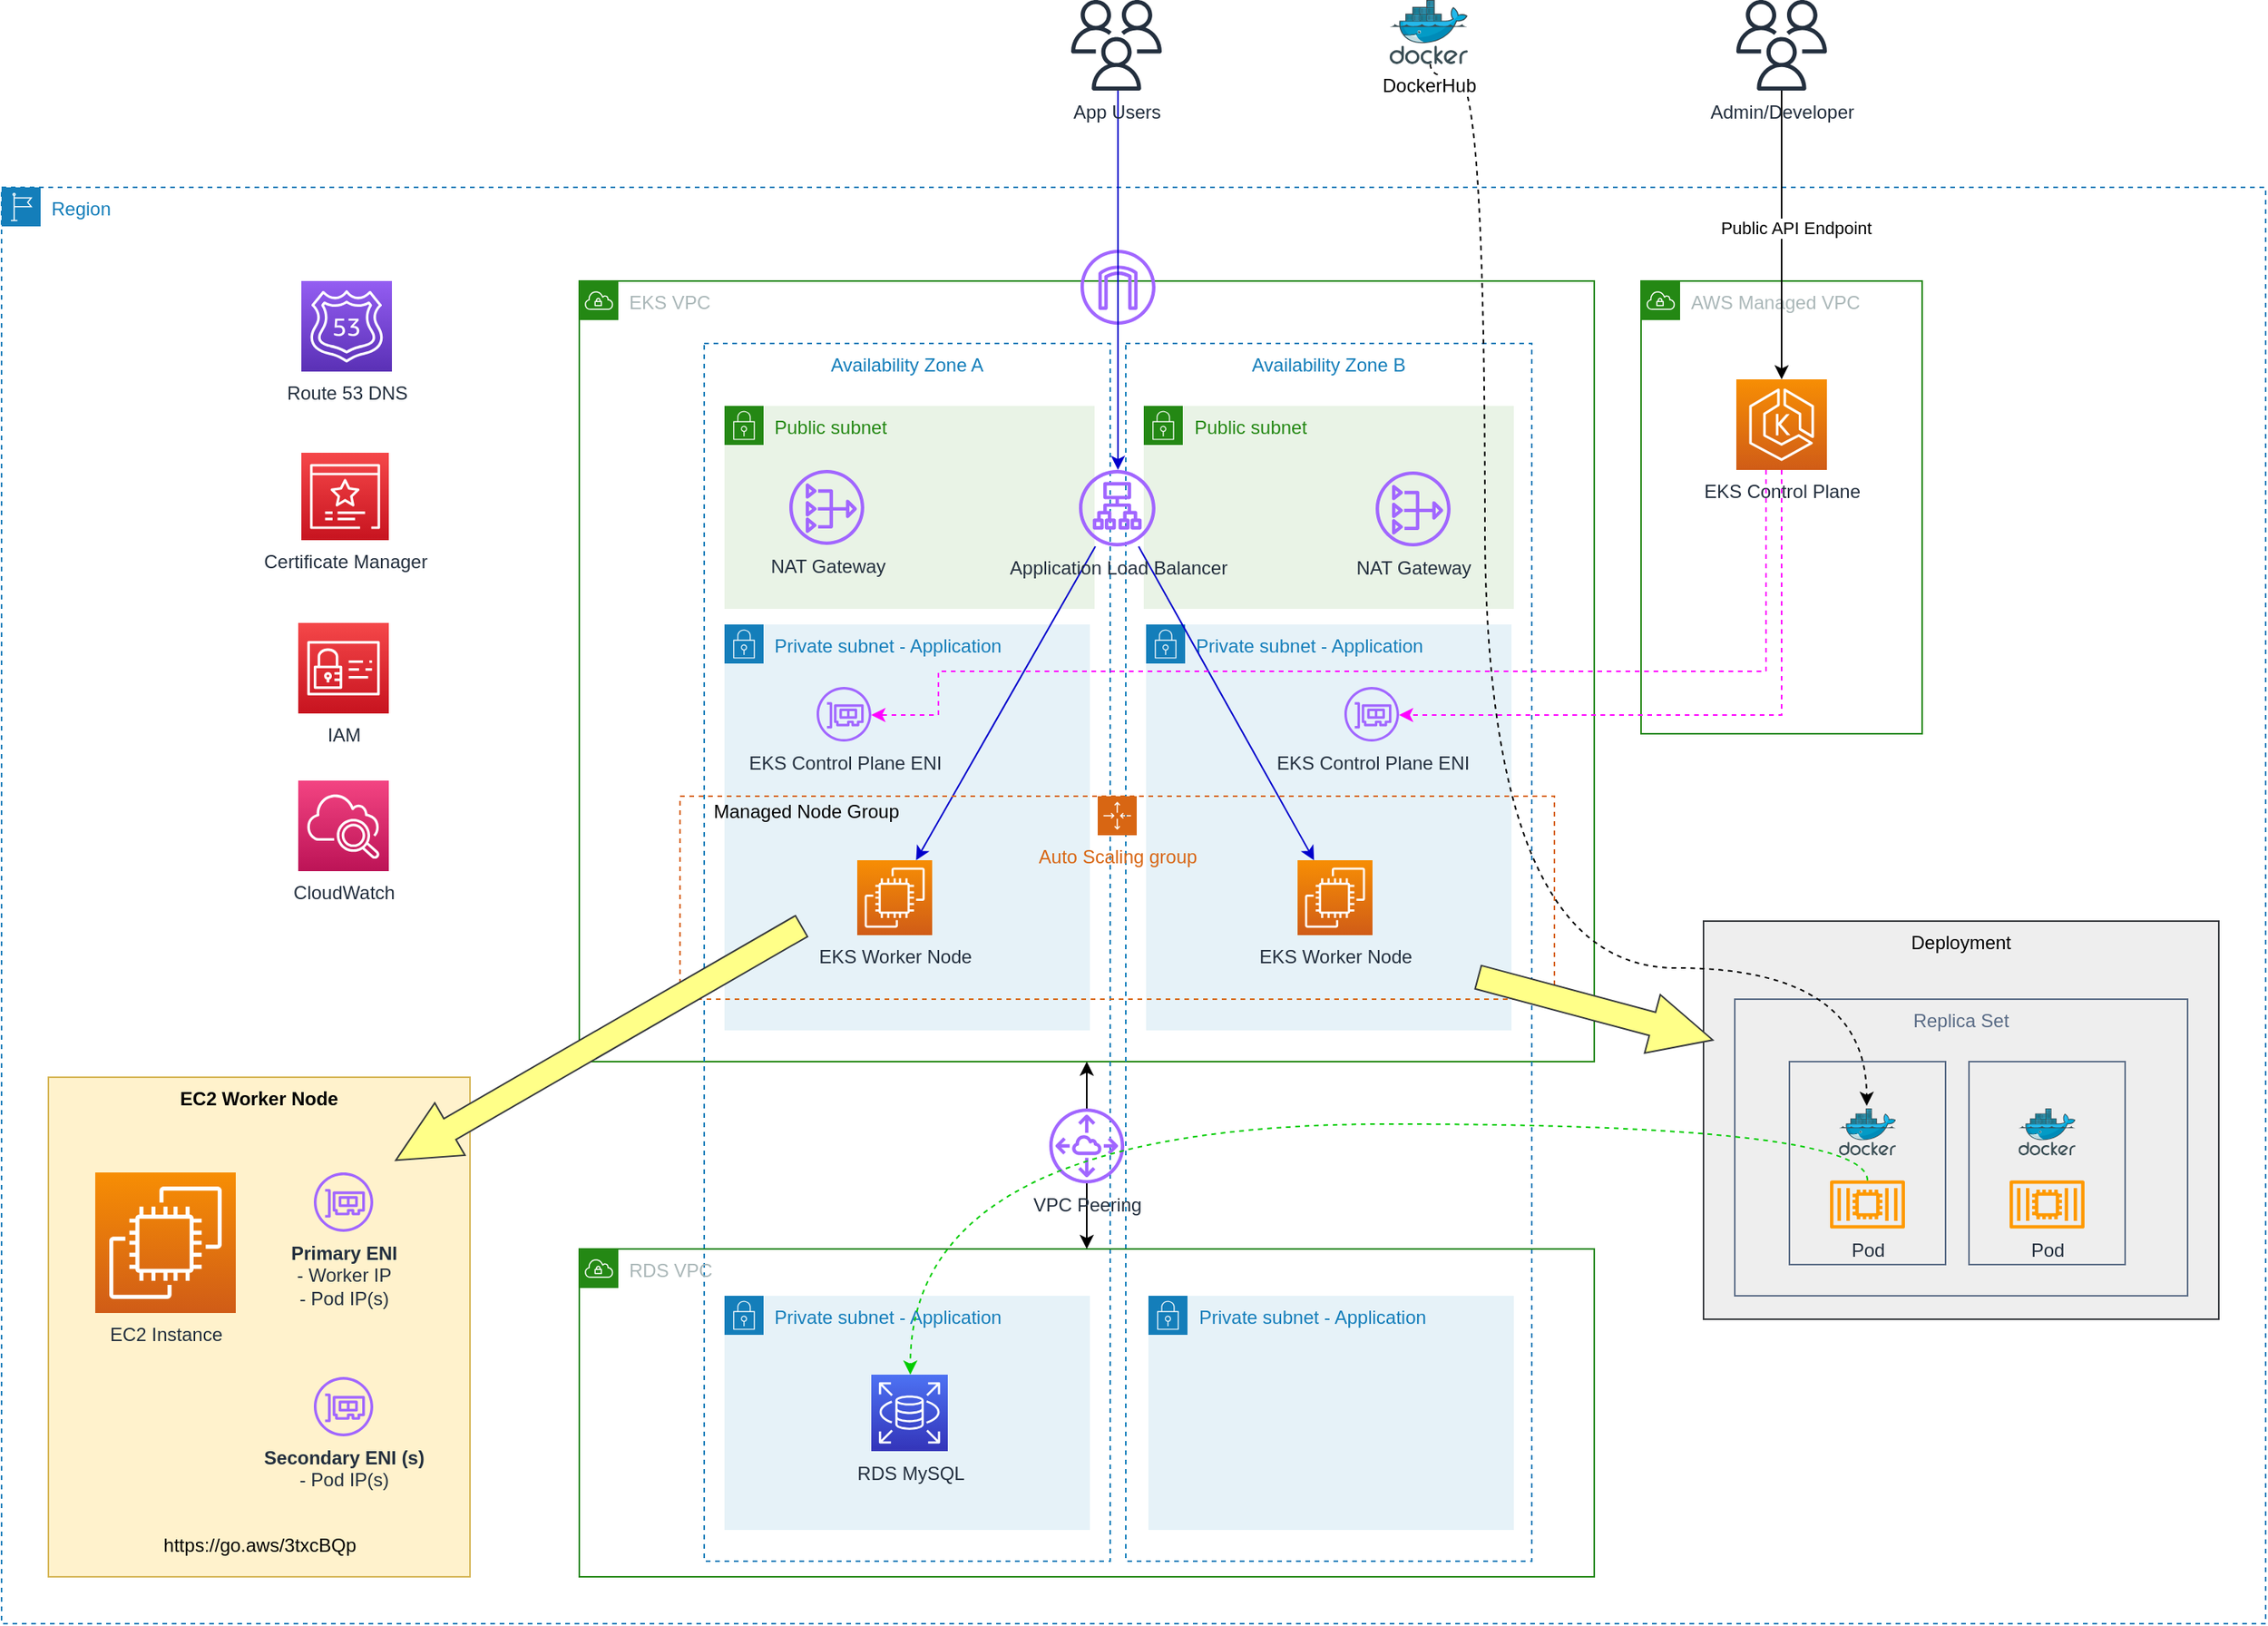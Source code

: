<mxfile version="15.1.3" type="device"><diagram id="Ovr1TUedW7a9WGmtUl1n" name="phase1"><mxGraphModel dx="2206" dy="852" grid="1" gridSize="10" guides="1" tooltips="1" connect="1" arrows="1" fold="1" page="1" pageScale="1" pageWidth="1100" pageHeight="850" math="0" shadow="0"><root><mxCell id="0"/><mxCell id="1" parent="0"/><mxCell id="1aUwhizor78YT0axSQwj-27" value="Region" style="points=[[0,0],[0.25,0],[0.5,0],[0.75,0],[1,0],[1,0.25],[1,0.5],[1,0.75],[1,1],[0.75,1],[0.5,1],[0.25,1],[0,1],[0,0.75],[0,0.5],[0,0.25]];outlineConnect=0;gradientColor=none;html=1;whiteSpace=wrap;fontSize=12;fontStyle=0;shape=mxgraph.aws4.group;grIcon=mxgraph.aws4.group_region;strokeColor=#147EBA;fillColor=none;verticalAlign=top;align=left;spacingLeft=30;fontColor=#147EBA;dashed=1;" parent="1" vertex="1"><mxGeometry x="-70" y="270" width="1450" height="920" as="geometry"/></mxCell><mxCell id="1aUwhizor78YT0axSQwj-3" value="EKS VPC" style="points=[[0,0],[0.25,0],[0.5,0],[0.75,0],[1,0],[1,0.25],[1,0.5],[1,0.75],[1,1],[0.75,1],[0.5,1],[0.25,1],[0,1],[0,0.75],[0,0.5],[0,0.25]];outlineConnect=0;gradientColor=none;html=1;whiteSpace=wrap;fontSize=12;fontStyle=0;shape=mxgraph.aws4.group;grIcon=mxgraph.aws4.group_vpc;strokeColor=#248814;fillColor=none;verticalAlign=top;align=left;spacingLeft=30;fontColor=#AAB7B8;dashed=0;" parent="1" vertex="1"><mxGeometry x="300" y="330" width="650" height="500" as="geometry"/></mxCell><mxCell id="1aUwhizor78YT0axSQwj-4" value="Availability Zone A" style="fillColor=none;strokeColor=#147EBA;dashed=1;verticalAlign=top;fontStyle=0;fontColor=#147EBA;" parent="1" vertex="1"><mxGeometry x="380" y="370" width="260" height="780" as="geometry"/></mxCell><mxCell id="1aUwhizor78YT0axSQwj-1" value="AWS Managed VPC" style="points=[[0,0],[0.25,0],[0.5,0],[0.75,0],[1,0],[1,0.25],[1,0.5],[1,0.75],[1,1],[0.75,1],[0.5,1],[0.25,1],[0,1],[0,0.75],[0,0.5],[0,0.25]];outlineConnect=0;gradientColor=none;html=1;whiteSpace=wrap;fontSize=12;fontStyle=0;shape=mxgraph.aws4.group;grIcon=mxgraph.aws4.group_vpc;strokeColor=#248814;fillColor=none;verticalAlign=top;align=left;spacingLeft=30;fontColor=#AAB7B8;dashed=0;" parent="1" vertex="1"><mxGeometry x="980" y="330" width="180" height="290" as="geometry"/></mxCell><mxCell id="1aUwhizor78YT0axSQwj-2" value="EKS Control Plane" style="sketch=0;points=[[0,0,0],[0.25,0,0],[0.5,0,0],[0.75,0,0],[1,0,0],[0,1,0],[0.25,1,0],[0.5,1,0],[0.75,1,0],[1,1,0],[0,0.25,0],[0,0.5,0],[0,0.75,0],[1,0.25,0],[1,0.5,0],[1,0.75,0]];outlineConnect=0;fontColor=#232F3E;gradientColor=#F78E04;gradientDirection=north;fillColor=#D05C17;strokeColor=#ffffff;dashed=0;verticalLabelPosition=bottom;verticalAlign=top;align=center;html=1;fontSize=12;fontStyle=0;aspect=fixed;shape=mxgraph.aws4.resourceIcon;resIcon=mxgraph.aws4.eks;" parent="1" vertex="1"><mxGeometry x="1041" y="393" width="58" height="58" as="geometry"/></mxCell><mxCell id="1aUwhizor78YT0axSQwj-6" value="Availability Zone B" style="fillColor=none;strokeColor=#147EBA;dashed=1;verticalAlign=top;fontStyle=0;fontColor=#147EBA;" parent="1" vertex="1"><mxGeometry x="650" y="370" width="260" height="780" as="geometry"/></mxCell><mxCell id="1aUwhizor78YT0axSQwj-7" value="Private subnet - Application" style="points=[[0,0],[0.25,0],[0.5,0],[0.75,0],[1,0],[1,0.25],[1,0.5],[1,0.75],[1,1],[0.75,1],[0.5,1],[0.25,1],[0,1],[0,0.75],[0,0.5],[0,0.25]];outlineConnect=0;gradientColor=none;html=1;whiteSpace=wrap;fontSize=12;fontStyle=0;shape=mxgraph.aws4.group;grIcon=mxgraph.aws4.group_security_group;grStroke=0;strokeColor=#147EBA;fillColor=#E6F2F8;verticalAlign=top;align=left;spacingLeft=30;fontColor=#147EBA;dashed=0;" parent="1" vertex="1"><mxGeometry x="393" y="550" width="234" height="260" as="geometry"/></mxCell><mxCell id="1aUwhizor78YT0axSQwj-8" value="Private subnet - Application" style="points=[[0,0],[0.25,0],[0.5,0],[0.75,0],[1,0],[1,0.25],[1,0.5],[1,0.75],[1,1],[0.75,1],[0.5,1],[0.25,1],[0,1],[0,0.75],[0,0.5],[0,0.25]];outlineConnect=0;gradientColor=none;html=1;whiteSpace=wrap;fontSize=12;fontStyle=0;shape=mxgraph.aws4.group;grIcon=mxgraph.aws4.group_security_group;grStroke=0;strokeColor=#147EBA;fillColor=#E6F2F8;verticalAlign=top;align=left;spacingLeft=30;fontColor=#147EBA;dashed=0;" parent="1" vertex="1"><mxGeometry x="663" y="550" width="234" height="260" as="geometry"/></mxCell><mxCell id="1aUwhizor78YT0axSQwj-9" value="Public subnet" style="points=[[0,0],[0.25,0],[0.5,0],[0.75,0],[1,0],[1,0.25],[1,0.5],[1,0.75],[1,1],[0.75,1],[0.5,1],[0.25,1],[0,1],[0,0.75],[0,0.5],[0,0.25]];outlineConnect=0;gradientColor=none;html=1;whiteSpace=wrap;fontSize=12;fontStyle=0;shape=mxgraph.aws4.group;grIcon=mxgraph.aws4.group_security_group;grStroke=0;strokeColor=#248814;fillColor=#E9F3E6;verticalAlign=top;align=left;spacingLeft=30;fontColor=#248814;dashed=0;" parent="1" vertex="1"><mxGeometry x="393" y="410" width="237" height="130" as="geometry"/></mxCell><mxCell id="1aUwhizor78YT0axSQwj-10" value="Public subnet" style="points=[[0,0],[0.25,0],[0.5,0],[0.75,0],[1,0],[1,0.25],[1,0.5],[1,0.75],[1,1],[0.75,1],[0.5,1],[0.25,1],[0,1],[0,0.75],[0,0.5],[0,0.25]];outlineConnect=0;gradientColor=none;html=1;whiteSpace=wrap;fontSize=12;fontStyle=0;shape=mxgraph.aws4.group;grIcon=mxgraph.aws4.group_security_group;grStroke=0;strokeColor=#248814;fillColor=#E9F3E6;verticalAlign=top;align=left;spacingLeft=30;fontColor=#248814;dashed=0;" parent="1" vertex="1"><mxGeometry x="661.5" y="410" width="237" height="130" as="geometry"/></mxCell><mxCell id="1aUwhizor78YT0axSQwj-17" value="NAT Gateway" style="sketch=0;outlineConnect=0;fontColor=#232F3E;gradientColor=none;fillColor=#A166FF;strokeColor=none;dashed=0;verticalLabelPosition=bottom;verticalAlign=top;align=center;html=1;fontSize=12;fontStyle=0;aspect=fixed;pointerEvents=1;shape=mxgraph.aws4.nat_gateway;" parent="1" vertex="1"><mxGeometry x="434.5" y="451" width="48" height="48" as="geometry"/></mxCell><mxCell id="1aUwhizor78YT0axSQwj-19" value="" style="sketch=0;outlineConnect=0;fontColor=#232F3E;gradientColor=none;fillColor=#A166FF;strokeColor=none;dashed=0;verticalLabelPosition=bottom;verticalAlign=top;align=center;html=1;fontSize=12;fontStyle=0;aspect=fixed;pointerEvents=1;shape=mxgraph.aws4.internet_gateway;" parent="1" vertex="1"><mxGeometry x="621" y="310" width="48" height="48" as="geometry"/></mxCell><mxCell id="Y1ofZ16g-ZphQtPir2AR-10" style="rounded=0;orthogonalLoop=1;jettySize=auto;html=1;strokeColor=#0000CC;strokeWidth=1;" parent="1" source="1aUwhizor78YT0axSQwj-20" target="1aUwhizor78YT0axSQwj-11" edge="1"><mxGeometry relative="1" as="geometry"/></mxCell><mxCell id="gLEDceiMld58RGJ_Zir5-43" style="edgeStyle=none;rounded=0;orthogonalLoop=1;jettySize=auto;html=1;strokeWidth=1;strokeColor=#0000CC;" parent="1" source="1aUwhizor78YT0axSQwj-20" target="1aUwhizor78YT0axSQwj-14" edge="1"><mxGeometry relative="1" as="geometry"/></mxCell><mxCell id="1aUwhizor78YT0axSQwj-20" value="Application Load Balancer" style="sketch=0;outlineConnect=0;fontColor=#232F3E;gradientColor=none;fillColor=#A166FF;strokeColor=none;dashed=0;verticalLabelPosition=bottom;verticalAlign=top;align=center;html=1;fontSize=12;fontStyle=0;aspect=fixed;pointerEvents=1;shape=mxgraph.aws4.application_load_balancer;" parent="1" vertex="1"><mxGeometry x="620" y="451" width="49" height="49" as="geometry"/></mxCell><mxCell id="1aUwhizor78YT0axSQwj-29" value="" style="group" parent="1" vertex="1" connectable="0"><mxGeometry x="120" y="330" width="60" height="496" as="geometry"/></mxCell><mxCell id="1aUwhizor78YT0axSQwj-24" value="IAM" style="sketch=0;points=[[0,0,0],[0.25,0,0],[0.5,0,0],[0.75,0,0],[1,0,0],[0,1,0],[0.25,1,0],[0.5,1,0],[0.75,1,0],[1,1,0],[0,0.25,0],[0,0.5,0],[0,0.75,0],[1,0.25,0],[1,0.5,0],[1,0.75,0]];outlineConnect=0;fontColor=#232F3E;gradientColor=#F54749;gradientDirection=north;fillColor=#C7131F;strokeColor=#ffffff;dashed=0;verticalLabelPosition=bottom;verticalAlign=top;align=center;html=1;fontSize=12;fontStyle=0;aspect=fixed;shape=mxgraph.aws4.resourceIcon;resIcon=mxgraph.aws4.identity_and_access_management;" parent="1aUwhizor78YT0axSQwj-29" vertex="1"><mxGeometry y="219" width="58" height="58" as="geometry"/></mxCell><mxCell id="1aUwhizor78YT0axSQwj-25" value="CloudWatch" style="sketch=0;points=[[0,0,0],[0.25,0,0],[0.5,0,0],[0.75,0,0],[1,0,0],[0,1,0],[0.25,1,0],[0.5,1,0],[0.75,1,0],[1,1,0],[0,0.25,0],[0,0.5,0],[0,0.75,0],[1,0.25,0],[1,0.5,0],[1,0.75,0]];points=[[0,0,0],[0.25,0,0],[0.5,0,0],[0.75,0,0],[1,0,0],[0,1,0],[0.25,1,0],[0.5,1,0],[0.75,1,0],[1,1,0],[0,0.25,0],[0,0.5,0],[0,0.75,0],[1,0.25,0],[1,0.5,0],[1,0.75,0]];outlineConnect=0;fontColor=#232F3E;gradientColor=#F34482;gradientDirection=north;fillColor=#BC1356;strokeColor=#ffffff;dashed=0;verticalLabelPosition=bottom;verticalAlign=top;align=center;html=1;fontSize=12;fontStyle=0;aspect=fixed;shape=mxgraph.aws4.resourceIcon;resIcon=mxgraph.aws4.cloudwatch_2;" parent="1aUwhizor78YT0axSQwj-29" vertex="1"><mxGeometry y="320" width="58" height="58" as="geometry"/></mxCell><mxCell id="1aUwhizor78YT0axSQwj-26" value="Certificate Manager" style="sketch=0;points=[[0,0,0],[0.25,0,0],[0.5,0,0],[0.75,0,0],[1,0,0],[0,1,0],[0.25,1,0],[0.5,1,0],[0.75,1,0],[1,1,0],[0,0.25,0],[0,0.5,0],[0,0.75,0],[1,0.25,0],[1,0.5,0],[1,0.75,0]];outlineConnect=0;fontColor=#232F3E;gradientColor=#F54749;gradientDirection=north;fillColor=#C7131F;strokeColor=#ffffff;dashed=0;verticalLabelPosition=bottom;verticalAlign=top;align=center;html=1;fontSize=12;fontStyle=0;aspect=fixed;shape=mxgraph.aws4.resourceIcon;resIcon=mxgraph.aws4.certificate_manager_3;" parent="1aUwhizor78YT0axSQwj-29" vertex="1"><mxGeometry x="2" y="110" width="56" height="56" as="geometry"/></mxCell><mxCell id="1aUwhizor78YT0axSQwj-28" value="Route 53 DNS" style="sketch=0;points=[[0,0,0],[0.25,0,0],[0.5,0,0],[0.75,0,0],[1,0,0],[0,1,0],[0.25,1,0],[0.5,1,0],[0.75,1,0],[1,1,0],[0,0.25,0],[0,0.5,0],[0,0.75,0],[1,0.25,0],[1,0.5,0],[1,0.75,0]];outlineConnect=0;fontColor=#232F3E;gradientColor=#945DF2;gradientDirection=north;fillColor=#5A30B5;strokeColor=#ffffff;dashed=0;verticalLabelPosition=bottom;verticalAlign=top;align=center;html=1;fontSize=12;fontStyle=0;aspect=fixed;shape=mxgraph.aws4.resourceIcon;resIcon=mxgraph.aws4.route_53;" parent="1aUwhizor78YT0axSQwj-29" vertex="1"><mxGeometry x="2" width="58" height="58" as="geometry"/></mxCell><mxCell id="pYNLeUhJEjiE2wQQmEpF-4" value="" style="edgeStyle=orthogonalEdgeStyle;rounded=0;orthogonalLoop=1;jettySize=auto;html=1;strokeColor=#0000CC;strokeWidth=1;" parent="1" source="Y1ofZ16g-ZphQtPir2AR-7" target="1aUwhizor78YT0axSQwj-20" edge="1"><mxGeometry relative="1" as="geometry"><mxPoint x="754" y="451" as="targetPoint"/><Array as="points"><mxPoint x="645" y="260"/><mxPoint x="645" y="260"/></Array></mxGeometry></mxCell><mxCell id="Y1ofZ16g-ZphQtPir2AR-7" value="App Users" style="sketch=0;outlineConnect=0;fontColor=#232F3E;gradientColor=none;fillColor=#232F3E;strokeColor=none;dashed=0;verticalLabelPosition=bottom;verticalAlign=top;align=center;html=1;fontSize=12;fontStyle=0;aspect=fixed;pointerEvents=1;shape=mxgraph.aws4.users;" parent="1" vertex="1"><mxGeometry x="615" y="150" width="58" height="58" as="geometry"/></mxCell><mxCell id="Y1ofZ16g-ZphQtPir2AR-11" value="Admin/Developer" style="sketch=0;outlineConnect=0;fontColor=#232F3E;gradientColor=none;fillColor=#232F3E;strokeColor=none;dashed=0;verticalLabelPosition=bottom;verticalAlign=top;align=center;html=1;fontSize=12;fontStyle=0;aspect=fixed;pointerEvents=1;shape=mxgraph.aws4.users;" parent="1" vertex="1"><mxGeometry x="1041" y="150" width="58" height="58" as="geometry"/></mxCell><mxCell id="Y1ofZ16g-ZphQtPir2AR-15" style="edgeStyle=orthogonalEdgeStyle;rounded=0;orthogonalLoop=1;jettySize=auto;html=1;" parent="1" source="Y1ofZ16g-ZphQtPir2AR-11" target="1aUwhizor78YT0axSQwj-2" edge="1"><mxGeometry relative="1" as="geometry"><mxPoint x="853" y="475" as="sourcePoint"/><Array as="points"><mxPoint x="1079" y="159"/></Array></mxGeometry></mxCell><mxCell id="Y1ofZ16g-ZphQtPir2AR-16" value="Public API Endpoint" style="edgeLabel;html=1;align=center;verticalAlign=middle;resizable=0;points=[];" parent="Y1ofZ16g-ZphQtPir2AR-15" vertex="1" connectable="0"><mxGeometry x="-0.353" y="1" relative="1" as="geometry"><mxPoint x="8" y="28" as="offset"/></mxGeometry></mxCell><mxCell id="gLEDceiMld58RGJ_Zir5-3" value="" style="group" parent="1" vertex="1" connectable="0"><mxGeometry x="364.5" y="660" width="560" height="187.88" as="geometry"/></mxCell><mxCell id="1aUwhizor78YT0axSQwj-15" value="Auto Scaling group" style="points=[[0,0],[0.25,0],[0.5,0],[0.75,0],[1,0],[1,0.25],[1,0.5],[1,0.75],[1,1],[0.75,1],[0.5,1],[0.25,1],[0,1],[0,0.75],[0,0.5],[0,0.25]];outlineConnect=0;gradientColor=none;html=1;whiteSpace=wrap;fontSize=12;fontStyle=0;shape=mxgraph.aws4.groupCenter;grIcon=mxgraph.aws4.group_auto_scaling_group;grStroke=1;strokeColor=#D86613;fillColor=none;verticalAlign=top;align=center;fontColor=#D86613;dashed=1;spacingTop=25;" parent="gLEDceiMld58RGJ_Zir5-3" vertex="1"><mxGeometry width="560" height="130" as="geometry"/></mxCell><mxCell id="1aUwhizor78YT0axSQwj-16" value="Managed Node Group" style="text;html=1;resizable=0;autosize=1;align=center;verticalAlign=middle;points=[];fillColor=none;strokeColor=none;rounded=0;" parent="gLEDceiMld58RGJ_Zir5-3" vertex="1"><mxGeometry x="15" width="130" height="20" as="geometry"/></mxCell><mxCell id="1aUwhizor78YT0axSQwj-11" value="EKS Worker Node" style="sketch=0;points=[[0,0,0],[0.25,0,0],[0.5,0,0],[0.75,0,0],[1,0,0],[0,1,0],[0.25,1,0],[0.5,1,0],[0.75,1,0],[1,1,0],[0,0.25,0],[0,0.5,0],[0,0.75,0],[1,0.25,0],[1,0.5,0],[1,0.75,0]];outlineConnect=0;fontColor=#232F3E;gradientColor=#F78E04;gradientDirection=north;fillColor=#D05C17;strokeColor=#ffffff;dashed=0;verticalLabelPosition=bottom;verticalAlign=top;align=center;html=1;fontSize=12;fontStyle=0;aspect=fixed;shape=mxgraph.aws4.resourceIcon;resIcon=mxgraph.aws4.ec2;" parent="gLEDceiMld58RGJ_Zir5-3" vertex="1"><mxGeometry x="113.5" y="41" width="48" height="48" as="geometry"/></mxCell><mxCell id="1aUwhizor78YT0axSQwj-14" value="EKS Worker Node" style="sketch=0;points=[[0,0,0],[0.25,0,0],[0.5,0,0],[0.75,0,0],[1,0,0],[0,1,0],[0.25,1,0],[0.5,1,0],[0.75,1,0],[1,1,0],[0,0.25,0],[0,0.5,0],[0,0.75,0],[1,0.25,0],[1,0.5,0],[1,0.75,0]];outlineConnect=0;fontColor=#232F3E;gradientColor=#F78E04;gradientDirection=north;fillColor=#D05C17;strokeColor=#ffffff;dashed=0;verticalLabelPosition=bottom;verticalAlign=top;align=center;html=1;fontSize=12;fontStyle=0;aspect=fixed;shape=mxgraph.aws4.resourceIcon;resIcon=mxgraph.aws4.ec2;" parent="gLEDceiMld58RGJ_Zir5-3" vertex="1"><mxGeometry x="395.5" y="41" width="48" height="48" as="geometry"/></mxCell><mxCell id="gLEDceiMld58RGJ_Zir5-5" value="RDS VPC" style="points=[[0,0],[0.25,0],[0.5,0],[0.75,0],[1,0],[1,0.25],[1,0.5],[1,0.75],[1,1],[0.75,1],[0.5,1],[0.25,1],[0,1],[0,0.75],[0,0.5],[0,0.25]];outlineConnect=0;gradientColor=none;html=1;whiteSpace=wrap;fontSize=12;fontStyle=0;shape=mxgraph.aws4.group;grIcon=mxgraph.aws4.group_vpc;strokeColor=#248814;fillColor=none;verticalAlign=top;align=left;spacingLeft=30;fontColor=#AAB7B8;dashed=0;" parent="1" vertex="1"><mxGeometry x="300" y="950" width="650" height="210" as="geometry"/></mxCell><mxCell id="gLEDceiMld58RGJ_Zir5-6" value="Private subnet - Application" style="points=[[0,0],[0.25,0],[0.5,0],[0.75,0],[1,0],[1,0.25],[1,0.5],[1,0.75],[1,1],[0.75,1],[0.5,1],[0.25,1],[0,1],[0,0.75],[0,0.5],[0,0.25]];outlineConnect=0;gradientColor=none;html=1;whiteSpace=wrap;fontSize=12;fontStyle=0;shape=mxgraph.aws4.group;grIcon=mxgraph.aws4.group_security_group;grStroke=0;strokeColor=#147EBA;fillColor=#E6F2F8;verticalAlign=top;align=left;spacingLeft=30;fontColor=#147EBA;dashed=0;" parent="1" vertex="1"><mxGeometry x="393" y="980" width="234" height="150" as="geometry"/></mxCell><mxCell id="gLEDceiMld58RGJ_Zir5-7" value="Private subnet - Application" style="points=[[0,0],[0.25,0],[0.5,0],[0.75,0],[1,0],[1,0.25],[1,0.5],[1,0.75],[1,1],[0.75,1],[0.5,1],[0.25,1],[0,1],[0,0.75],[0,0.5],[0,0.25]];outlineConnect=0;gradientColor=none;html=1;whiteSpace=wrap;fontSize=12;fontStyle=0;shape=mxgraph.aws4.group;grIcon=mxgraph.aws4.group_security_group;grStroke=0;strokeColor=#147EBA;fillColor=#E6F2F8;verticalAlign=top;align=left;spacingLeft=30;fontColor=#147EBA;dashed=0;" parent="1" vertex="1"><mxGeometry x="664.5" y="980" width="234" height="150" as="geometry"/></mxCell><mxCell id="gLEDceiMld58RGJ_Zir5-8" value="RDS MySQL" style="sketch=0;points=[[0,0,0],[0.25,0,0],[0.5,0,0],[0.75,0,0],[1,0,0],[0,1,0],[0.25,1,0],[0.5,1,0],[0.75,1,0],[1,1,0],[0,0.25,0],[0,0.5,0],[0,0.75,0],[1,0.25,0],[1,0.5,0],[1,0.75,0]];outlineConnect=0;fontColor=#232F3E;gradientColor=#4D72F3;gradientDirection=north;fillColor=#3334B9;strokeColor=#ffffff;dashed=0;verticalLabelPosition=bottom;verticalAlign=top;align=center;html=1;fontSize=12;fontStyle=0;aspect=fixed;shape=mxgraph.aws4.resourceIcon;resIcon=mxgraph.aws4.rds;" parent="1" vertex="1"><mxGeometry x="487" y="1030.5" width="49" height="49" as="geometry"/></mxCell><mxCell id="gLEDceiMld58RGJ_Zir5-9" value="NAT Gateway" style="sketch=0;outlineConnect=0;fontColor=#232F3E;gradientColor=none;fillColor=#A166FF;strokeColor=none;dashed=0;verticalLabelPosition=bottom;verticalAlign=top;align=center;html=1;fontSize=12;fontStyle=0;aspect=fixed;pointerEvents=1;shape=mxgraph.aws4.nat_gateway;" parent="1" vertex="1"><mxGeometry x="810" y="452" width="48" height="48" as="geometry"/></mxCell><mxCell id="gLEDceiMld58RGJ_Zir5-24" value="" style="group" parent="1" vertex="1" connectable="0"><mxGeometry x="-40" y="840" width="270" height="320" as="geometry"/></mxCell><mxCell id="gLEDceiMld58RGJ_Zir5-23" value="EC2 Worker Node" style="fillColor=#fff2cc;strokeColor=#d6b656;dashed=0;verticalAlign=top;fontStyle=1;" parent="gLEDceiMld58RGJ_Zir5-24" vertex="1"><mxGeometry width="270" height="320" as="geometry"/></mxCell><mxCell id="gLEDceiMld58RGJ_Zir5-15" value="&lt;b&gt;Primary ENI&lt;br&gt;&lt;/b&gt;- Worker IP&lt;br&gt;- Pod IP(s)" style="sketch=0;outlineConnect=0;fontColor=#232F3E;gradientColor=none;fillColor=#A166FF;strokeColor=none;dashed=0;verticalLabelPosition=bottom;verticalAlign=top;align=center;html=1;fontSize=12;fontStyle=0;aspect=fixed;pointerEvents=1;shape=mxgraph.aws4.elastic_network_interface;" parent="gLEDceiMld58RGJ_Zir5-24" vertex="1"><mxGeometry x="170" y="61" width="38" height="38" as="geometry"/></mxCell><mxCell id="gLEDceiMld58RGJ_Zir5-16" value="&lt;b&gt;Secondary ENI (s)&lt;br&gt;&lt;/b&gt;- Pod IP(s)" style="sketch=0;outlineConnect=0;fontColor=#232F3E;gradientColor=none;fillColor=#A166FF;strokeColor=none;dashed=0;verticalLabelPosition=bottom;verticalAlign=top;align=center;html=1;fontSize=12;fontStyle=0;aspect=fixed;pointerEvents=1;shape=mxgraph.aws4.elastic_network_interface;" parent="gLEDceiMld58RGJ_Zir5-24" vertex="1"><mxGeometry x="170" y="192" width="38" height="38" as="geometry"/></mxCell><mxCell id="gLEDceiMld58RGJ_Zir5-22" value="EC2 Instance" style="sketch=0;points=[[0,0,0],[0.25,0,0],[0.5,0,0],[0.75,0,0],[1,0,0],[0,1,0],[0.25,1,0],[0.5,1,0],[0.75,1,0],[1,1,0],[0,0.25,0],[0,0.5,0],[0,0.75,0],[1,0.25,0],[1,0.5,0],[1,0.75,0]];outlineConnect=0;fontColor=#232F3E;gradientColor=#F78E04;gradientDirection=north;fillColor=#D05C17;strokeColor=#ffffff;dashed=0;verticalLabelPosition=bottom;verticalAlign=top;align=center;html=1;fontSize=12;fontStyle=0;aspect=fixed;shape=mxgraph.aws4.resourceIcon;resIcon=mxgraph.aws4.ec2;" parent="gLEDceiMld58RGJ_Zir5-24" vertex="1"><mxGeometry x="30" y="61" width="90" height="90" as="geometry"/></mxCell><mxCell id="gLEDceiMld58RGJ_Zir5-37" value="https://go.aws/3txcBQp" style="text;html=1;resizable=0;autosize=1;align=center;verticalAlign=middle;points=[];fillColor=none;strokeColor=none;rounded=0;" parent="gLEDceiMld58RGJ_Zir5-24" vertex="1"><mxGeometry x="65" y="290" width="140" height="20" as="geometry"/></mxCell><mxCell id="gLEDceiMld58RGJ_Zir5-25" value="" style="html=1;shadow=0;dashed=0;align=center;verticalAlign=middle;shape=mxgraph.arrows2.arrow;dy=0.6;dx=40;flipH=1;notch=0;rotation=-30;fillColor=#ffff88;strokeColor=#36393d;" parent="1" vertex="1"><mxGeometry x="162.38" y="798.88" width="300" height="38.66" as="geometry"/></mxCell><mxCell id="gLEDceiMld58RGJ_Zir5-35" value="Deployment" style="group;fillColor=#eeeeee;strokeColor=#36393d;" parent="1" vertex="1" connectable="0"><mxGeometry x="1020" y="740" width="330" height="255" as="geometry"/></mxCell><mxCell id="gLEDceiMld58RGJ_Zir5-33" value="Replica Set" style="fillColor=none;strokeColor=#5A6C86;verticalAlign=top;fontStyle=0;fontColor=#5A6C86;" parent="gLEDceiMld58RGJ_Zir5-35" vertex="1"><mxGeometry x="20" y="50" width="290" height="190" as="geometry"/></mxCell><mxCell id="gLEDceiMld58RGJ_Zir5-28" value="" style="fillColor=none;strokeColor=#5A6C86;verticalAlign=top;fontStyle=0;fontColor=#5A6C86;" parent="gLEDceiMld58RGJ_Zir5-35" vertex="1"><mxGeometry x="55" y="90" width="100" height="130" as="geometry"/></mxCell><mxCell id="gLEDceiMld58RGJ_Zir5-10" value="Pod" style="sketch=0;outlineConnect=0;fontColor=#232F3E;gradientColor=none;fillColor=#FF9900;strokeColor=none;dashed=0;verticalLabelPosition=bottom;verticalAlign=top;align=center;html=1;fontSize=12;fontStyle=0;aspect=fixed;pointerEvents=1;shape=mxgraph.aws4.container_2;" parent="gLEDceiMld58RGJ_Zir5-35" vertex="1"><mxGeometry x="81" y="166" width="48" height="31" as="geometry"/></mxCell><mxCell id="gLEDceiMld58RGJ_Zir5-26" value="" style="sketch=0;aspect=fixed;html=1;points=[];align=center;image;fontSize=12;image=img/lib/mscae/Docker.svg;" parent="gLEDceiMld58RGJ_Zir5-35" vertex="1"><mxGeometry x="86.71" y="120" width="36.59" height="30" as="geometry"/></mxCell><mxCell id="gLEDceiMld58RGJ_Zir5-30" value="" style="fillColor=none;strokeColor=#5A6C86;verticalAlign=top;fontStyle=0;fontColor=#5A6C86;" parent="gLEDceiMld58RGJ_Zir5-35" vertex="1"><mxGeometry x="170" y="90" width="100" height="130" as="geometry"/></mxCell><mxCell id="gLEDceiMld58RGJ_Zir5-31" value="Pod" style="sketch=0;outlineConnect=0;fontColor=#232F3E;gradientColor=none;fillColor=#FF9900;strokeColor=none;dashed=0;verticalLabelPosition=bottom;verticalAlign=top;align=center;html=1;fontSize=12;fontStyle=0;aspect=fixed;pointerEvents=1;shape=mxgraph.aws4.container_2;" parent="gLEDceiMld58RGJ_Zir5-35" vertex="1"><mxGeometry x="196" y="166" width="48" height="31" as="geometry"/></mxCell><mxCell id="gLEDceiMld58RGJ_Zir5-32" value="" style="sketch=0;aspect=fixed;html=1;points=[];align=center;image;fontSize=12;image=img/lib/mscae/Docker.svg;" parent="gLEDceiMld58RGJ_Zir5-35" vertex="1"><mxGeometry x="201.71" y="120" width="36.59" height="30" as="geometry"/></mxCell><mxCell id="gLEDceiMld58RGJ_Zir5-36" value="" style="html=1;shadow=0;dashed=0;align=center;verticalAlign=middle;shape=mxgraph.arrows2.arrow;dy=0.6;dx=40;flipH=1;notch=0;rotation=-165;fillColor=#ffff88;strokeColor=#36393d;" parent="gLEDceiMld58RGJ_Zir5-35" vertex="1"><mxGeometry x="-146.93" y="36.71" width="155.5" height="38.66" as="geometry"/></mxCell><mxCell id="gLEDceiMld58RGJ_Zir5-40" style="edgeStyle=none;rounded=0;orthogonalLoop=1;jettySize=auto;html=1;" parent="1" source="gLEDceiMld58RGJ_Zir5-39" target="gLEDceiMld58RGJ_Zir5-5" edge="1"><mxGeometry relative="1" as="geometry"/></mxCell><mxCell id="gLEDceiMld58RGJ_Zir5-41" style="edgeStyle=none;rounded=0;orthogonalLoop=1;jettySize=auto;html=1;" parent="1" source="gLEDceiMld58RGJ_Zir5-39" target="1aUwhizor78YT0axSQwj-3" edge="1"><mxGeometry relative="1" as="geometry"><mxPoint x="641" y="830" as="targetPoint"/><Array as="points"><mxPoint x="625" y="840"/></Array></mxGeometry></mxCell><mxCell id="gLEDceiMld58RGJ_Zir5-39" value="VPC Peering" style="sketch=0;outlineConnect=0;fontColor=#232F3E;gradientColor=none;fillColor=#A166FF;strokeColor=none;dashed=0;verticalLabelPosition=bottom;verticalAlign=top;align=center;html=1;fontSize=12;fontStyle=0;aspect=fixed;pointerEvents=1;shape=mxgraph.aws4.peering;" parent="1" vertex="1"><mxGeometry x="601" y="860" width="48" height="48" as="geometry"/></mxCell><mxCell id="gLEDceiMld58RGJ_Zir5-42" style="edgeStyle=orthogonalEdgeStyle;rounded=0;orthogonalLoop=1;jettySize=auto;html=1;curved=1;dashed=1;fillColor=#cdeb8b;strokeColor=#00CC00;strokeWidth=1;" parent="1" source="gLEDceiMld58RGJ_Zir5-10" target="gLEDceiMld58RGJ_Zir5-8" edge="1"><mxGeometry relative="1" as="geometry"><Array as="points"><mxPoint x="1125" y="870"/><mxPoint x="512" y="870"/></Array></mxGeometry></mxCell><mxCell id="gLEDceiMld58RGJ_Zir5-45" style="edgeStyle=orthogonalEdgeStyle;rounded=0;orthogonalLoop=1;jettySize=auto;html=1;strokeWidth=1;dashed=1;curved=1;entryX=0.486;entryY=-0.056;entryDx=0;entryDy=0;entryPerimeter=0;" parent="1" source="gLEDceiMld58RGJ_Zir5-44" target="gLEDceiMld58RGJ_Zir5-26" edge="1"><mxGeometry relative="1" as="geometry"><mxPoint x="1120" y="870" as="targetPoint"/><Array as="points"><mxPoint x="845" y="200"/><mxPoint x="880" y="200"/><mxPoint x="880" y="770"/><mxPoint x="1125" y="770"/></Array></mxGeometry></mxCell><mxCell id="gLEDceiMld58RGJ_Zir5-44" value="DockerHub" style="sketch=0;aspect=fixed;html=1;points=[];align=center;image;fontSize=12;image=img/lib/mscae/Docker.svg;" parent="1" vertex="1"><mxGeometry x="819" y="150" width="50" height="41" as="geometry"/></mxCell><mxCell id="gLEDceiMld58RGJ_Zir5-48" value="EKS Control Plane ENI" style="sketch=0;outlineConnect=0;fontColor=#232F3E;gradientColor=none;fillColor=#A166FF;strokeColor=none;dashed=0;verticalLabelPosition=bottom;verticalAlign=top;align=center;html=1;fontSize=12;fontStyle=0;aspect=fixed;pointerEvents=1;shape=mxgraph.aws4.elastic_network_interface;" parent="1" vertex="1"><mxGeometry x="452" y="590" width="35" height="35" as="geometry"/></mxCell><mxCell id="gLEDceiMld58RGJ_Zir5-49" value="EKS Control Plane ENI" style="sketch=0;outlineConnect=0;fontColor=#232F3E;gradientColor=none;fillColor=#A166FF;strokeColor=none;dashed=0;verticalLabelPosition=bottom;verticalAlign=top;align=center;html=1;fontSize=12;fontStyle=0;aspect=fixed;pointerEvents=1;shape=mxgraph.aws4.elastic_network_interface;" parent="1" vertex="1"><mxGeometry x="790" y="590" width="35" height="35" as="geometry"/></mxCell><mxCell id="gLEDceiMld58RGJ_Zir5-50" style="edgeStyle=orthogonalEdgeStyle;rounded=0;orthogonalLoop=1;jettySize=auto;html=1;dashed=1;strokeWidth=1;strokeColor=#FF00FF;" parent="1" source="1aUwhizor78YT0axSQwj-2" target="gLEDceiMld58RGJ_Zir5-49" edge="1"><mxGeometry relative="1" as="geometry"><Array as="points"><mxPoint x="1070" y="608"/></Array></mxGeometry></mxCell><mxCell id="gLEDceiMld58RGJ_Zir5-52" style="edgeStyle=orthogonalEdgeStyle;rounded=0;orthogonalLoop=1;jettySize=auto;html=1;dashed=1;strokeWidth=1;strokeColor=#FF00FF;" parent="1" source="1aUwhizor78YT0axSQwj-2" target="gLEDceiMld58RGJ_Zir5-48" edge="1"><mxGeometry relative="1" as="geometry"><Array as="points"><mxPoint x="1060" y="580"/><mxPoint x="530" y="580"/><mxPoint x="530" y="608"/></Array></mxGeometry></mxCell></root></mxGraphModel></diagram></mxfile>